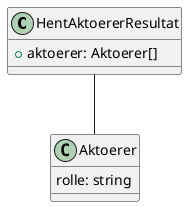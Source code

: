 @startuml

class HentAktoererResultat {
    +aktoerer: Aktoerer[]
}

HentAktoererResultat -- Aktoerer

class Aktoerer {
    rolle: string
}

@enduml